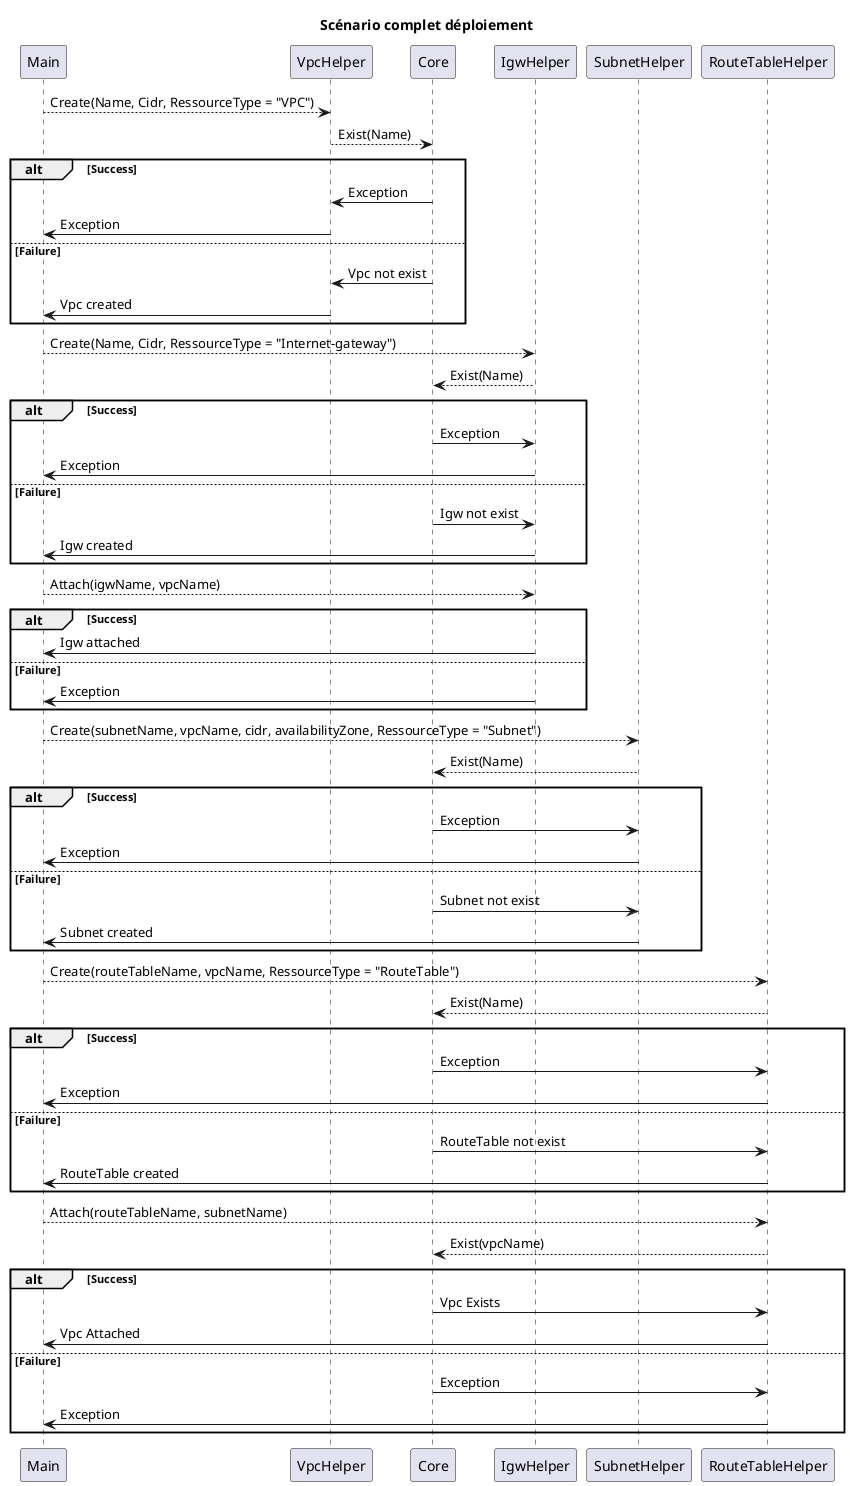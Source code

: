 @startuml sequence_diagram

title Scénario complet déploiement

Main --> VpcHelper : Create(Name, Cidr, RessourceType = "VPC")

VpcHelper --> Core : Exist(Name)

alt Success
    
    VpcHelper <- Core : Exception
    VpcHelper -> Main : Exception

else Failure
     
    VpcHelper <- Core : Vpc not exist
    VpcHelper -> Main : Vpc created

end

Main --> IgwHelper : Create(Name, Cidr, RessourceType = "Internet-gateway")

IgwHelper --> Core : Exist(Name)

alt Success
    
    IgwHelper <- Core : Exception
    IgwHelper -> Main : Exception

else Failure

    IgwHelper <- Core : Igw not exist
    IgwHelper -> Main : Igw created

end

Main --> IgwHelper : Attach(igwName, vpcName)

alt Success

    IgwHelper -> Main : Igw attached

else Failure

    IgwHelper -> Main : Exception

end

Main --> SubnetHelper : Create(subnetName, vpcName, cidr, availabilityZone, RessourceType = "Subnet")

SubnetHelper --> Core : Exist(Name)

alt Success

    SubnetHelper <- Core : Exception
    SubnetHelper -> Main : Exception

else Failure

    SubnetHelper <- Core : Subnet not exist
    SubnetHelper -> Main : Subnet created

end

Main --> RouteTableHelper : Create(routeTableName, vpcName, RessourceType = "RouteTable")

RouteTableHelper --> Core : Exist(Name)

alt Success
    
    RouteTableHelper <- Core : Exception
    RouteTableHelper -> Main : Exception

else Failure

    RouteTableHelper <- Core : RouteTable not exist

    RouteTableHelper -> Main : RouteTable created

end

Main --> RouteTableHelper : Attach(routeTableName, subnetName)

RouteTableHelper --> Core : Exist(vpcName)

alt Success
    
    RouteTableHelper <- Core : Vpc Exists
    RouteTableHelper -> Main : Vpc Attached

else Failure

    RouteTableHelper <- Core : Exception
    RouteTableHelper -> Main : Exception

end

@enduml